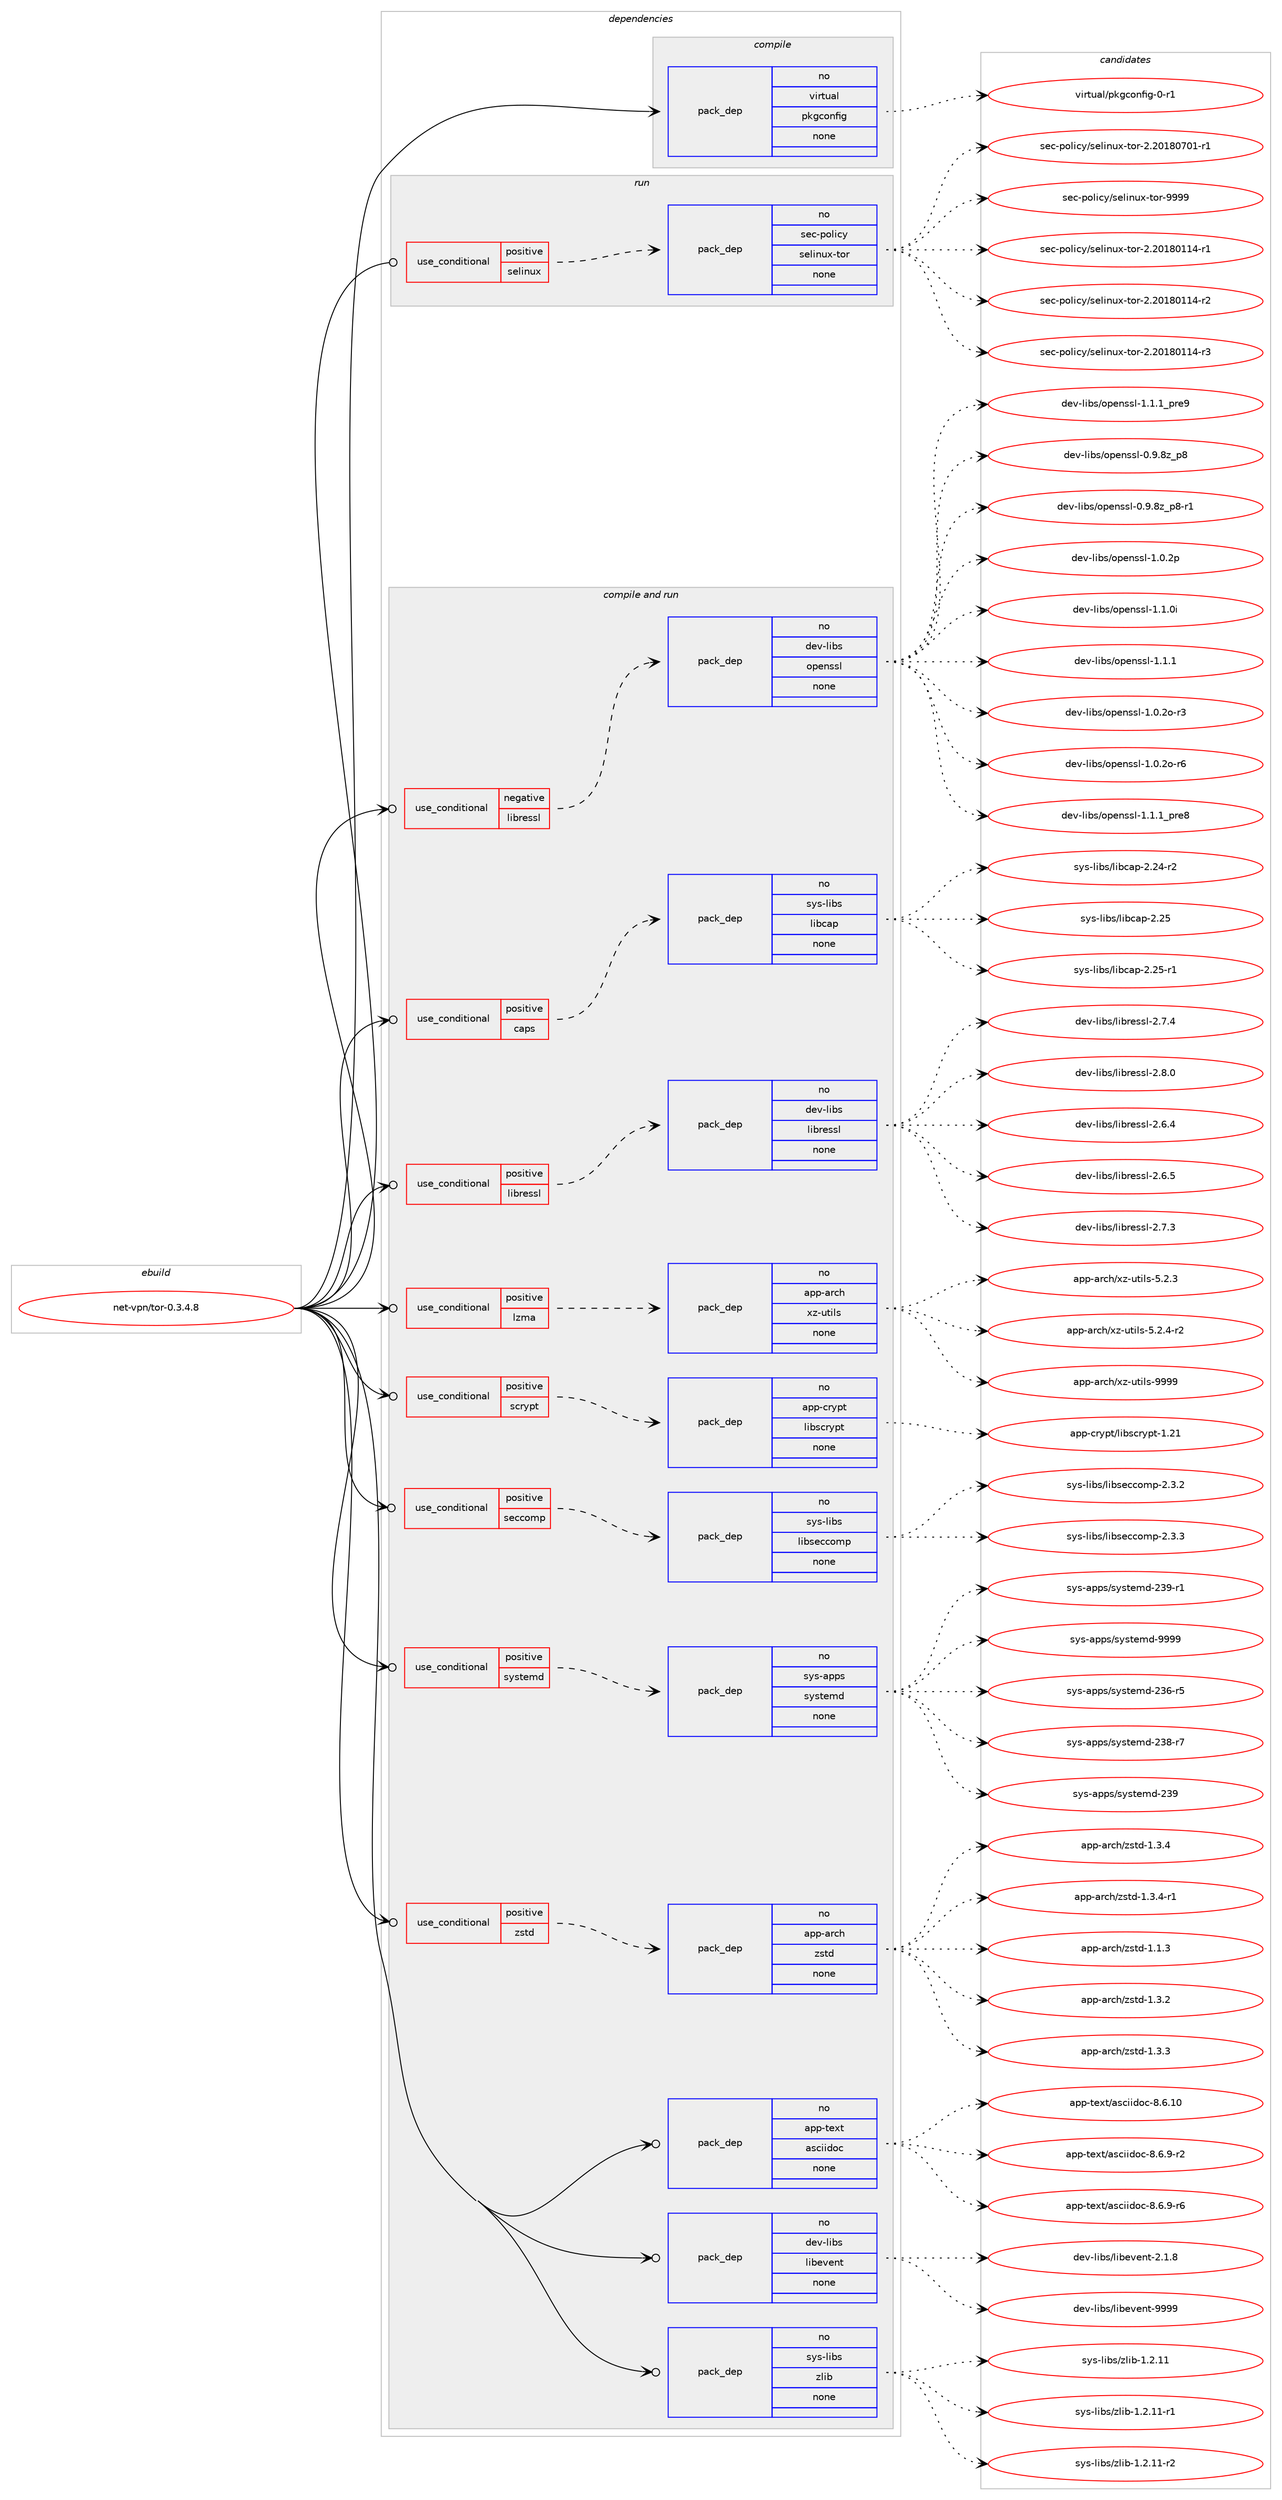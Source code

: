 digraph prolog {

# *************
# Graph options
# *************

newrank=true;
concentrate=true;
compound=true;
graph [rankdir=LR,fontname=Helvetica,fontsize=10,ranksep=1.5];#, ranksep=2.5, nodesep=0.2];
edge  [arrowhead=vee];
node  [fontname=Helvetica,fontsize=10];

# **********
# The ebuild
# **********

subgraph cluster_leftcol {
color=gray;
rank=same;
label=<<i>ebuild</i>>;
id [label="net-vpn/tor-0.3.4.8", color=red, width=4, href="../net-vpn/tor-0.3.4.8.svg"];
}

# ****************
# The dependencies
# ****************

subgraph cluster_midcol {
color=gray;
label=<<i>dependencies</i>>;
subgraph cluster_compile {
fillcolor="#eeeeee";
style=filled;
label=<<i>compile</i>>;
subgraph pack3211 {
dependency4812 [label=<<TABLE BORDER="0" CELLBORDER="1" CELLSPACING="0" CELLPADDING="4" WIDTH="220"><TR><TD ROWSPAN="6" CELLPADDING="30">pack_dep</TD></TR><TR><TD WIDTH="110">no</TD></TR><TR><TD>virtual</TD></TR><TR><TD>pkgconfig</TD></TR><TR><TD>none</TD></TR><TR><TD></TD></TR></TABLE>>, shape=none, color=blue];
}
id:e -> dependency4812:w [weight=20,style="solid",arrowhead="vee"];
}
subgraph cluster_compileandrun {
fillcolor="#eeeeee";
style=filled;
label=<<i>compile and run</i>>;
subgraph cond1539 {
dependency4813 [label=<<TABLE BORDER="0" CELLBORDER="1" CELLSPACING="0" CELLPADDING="4"><TR><TD ROWSPAN="3" CELLPADDING="10">use_conditional</TD></TR><TR><TD>negative</TD></TR><TR><TD>libressl</TD></TR></TABLE>>, shape=none, color=red];
subgraph pack3212 {
dependency4814 [label=<<TABLE BORDER="0" CELLBORDER="1" CELLSPACING="0" CELLPADDING="4" WIDTH="220"><TR><TD ROWSPAN="6" CELLPADDING="30">pack_dep</TD></TR><TR><TD WIDTH="110">no</TD></TR><TR><TD>dev-libs</TD></TR><TR><TD>openssl</TD></TR><TR><TD>none</TD></TR><TR><TD></TD></TR></TABLE>>, shape=none, color=blue];
}
dependency4813:e -> dependency4814:w [weight=20,style="dashed",arrowhead="vee"];
}
id:e -> dependency4813:w [weight=20,style="solid",arrowhead="odotvee"];
subgraph cond1540 {
dependency4815 [label=<<TABLE BORDER="0" CELLBORDER="1" CELLSPACING="0" CELLPADDING="4"><TR><TD ROWSPAN="3" CELLPADDING="10">use_conditional</TD></TR><TR><TD>positive</TD></TR><TR><TD>caps</TD></TR></TABLE>>, shape=none, color=red];
subgraph pack3213 {
dependency4816 [label=<<TABLE BORDER="0" CELLBORDER="1" CELLSPACING="0" CELLPADDING="4" WIDTH="220"><TR><TD ROWSPAN="6" CELLPADDING="30">pack_dep</TD></TR><TR><TD WIDTH="110">no</TD></TR><TR><TD>sys-libs</TD></TR><TR><TD>libcap</TD></TR><TR><TD>none</TD></TR><TR><TD></TD></TR></TABLE>>, shape=none, color=blue];
}
dependency4815:e -> dependency4816:w [weight=20,style="dashed",arrowhead="vee"];
}
id:e -> dependency4815:w [weight=20,style="solid",arrowhead="odotvee"];
subgraph cond1541 {
dependency4817 [label=<<TABLE BORDER="0" CELLBORDER="1" CELLSPACING="0" CELLPADDING="4"><TR><TD ROWSPAN="3" CELLPADDING="10">use_conditional</TD></TR><TR><TD>positive</TD></TR><TR><TD>libressl</TD></TR></TABLE>>, shape=none, color=red];
subgraph pack3214 {
dependency4818 [label=<<TABLE BORDER="0" CELLBORDER="1" CELLSPACING="0" CELLPADDING="4" WIDTH="220"><TR><TD ROWSPAN="6" CELLPADDING="30">pack_dep</TD></TR><TR><TD WIDTH="110">no</TD></TR><TR><TD>dev-libs</TD></TR><TR><TD>libressl</TD></TR><TR><TD>none</TD></TR><TR><TD></TD></TR></TABLE>>, shape=none, color=blue];
}
dependency4817:e -> dependency4818:w [weight=20,style="dashed",arrowhead="vee"];
}
id:e -> dependency4817:w [weight=20,style="solid",arrowhead="odotvee"];
subgraph cond1542 {
dependency4819 [label=<<TABLE BORDER="0" CELLBORDER="1" CELLSPACING="0" CELLPADDING="4"><TR><TD ROWSPAN="3" CELLPADDING="10">use_conditional</TD></TR><TR><TD>positive</TD></TR><TR><TD>lzma</TD></TR></TABLE>>, shape=none, color=red];
subgraph pack3215 {
dependency4820 [label=<<TABLE BORDER="0" CELLBORDER="1" CELLSPACING="0" CELLPADDING="4" WIDTH="220"><TR><TD ROWSPAN="6" CELLPADDING="30">pack_dep</TD></TR><TR><TD WIDTH="110">no</TD></TR><TR><TD>app-arch</TD></TR><TR><TD>xz-utils</TD></TR><TR><TD>none</TD></TR><TR><TD></TD></TR></TABLE>>, shape=none, color=blue];
}
dependency4819:e -> dependency4820:w [weight=20,style="dashed",arrowhead="vee"];
}
id:e -> dependency4819:w [weight=20,style="solid",arrowhead="odotvee"];
subgraph cond1543 {
dependency4821 [label=<<TABLE BORDER="0" CELLBORDER="1" CELLSPACING="0" CELLPADDING="4"><TR><TD ROWSPAN="3" CELLPADDING="10">use_conditional</TD></TR><TR><TD>positive</TD></TR><TR><TD>scrypt</TD></TR></TABLE>>, shape=none, color=red];
subgraph pack3216 {
dependency4822 [label=<<TABLE BORDER="0" CELLBORDER="1" CELLSPACING="0" CELLPADDING="4" WIDTH="220"><TR><TD ROWSPAN="6" CELLPADDING="30">pack_dep</TD></TR><TR><TD WIDTH="110">no</TD></TR><TR><TD>app-crypt</TD></TR><TR><TD>libscrypt</TD></TR><TR><TD>none</TD></TR><TR><TD></TD></TR></TABLE>>, shape=none, color=blue];
}
dependency4821:e -> dependency4822:w [weight=20,style="dashed",arrowhead="vee"];
}
id:e -> dependency4821:w [weight=20,style="solid",arrowhead="odotvee"];
subgraph cond1544 {
dependency4823 [label=<<TABLE BORDER="0" CELLBORDER="1" CELLSPACING="0" CELLPADDING="4"><TR><TD ROWSPAN="3" CELLPADDING="10">use_conditional</TD></TR><TR><TD>positive</TD></TR><TR><TD>seccomp</TD></TR></TABLE>>, shape=none, color=red];
subgraph pack3217 {
dependency4824 [label=<<TABLE BORDER="0" CELLBORDER="1" CELLSPACING="0" CELLPADDING="4" WIDTH="220"><TR><TD ROWSPAN="6" CELLPADDING="30">pack_dep</TD></TR><TR><TD WIDTH="110">no</TD></TR><TR><TD>sys-libs</TD></TR><TR><TD>libseccomp</TD></TR><TR><TD>none</TD></TR><TR><TD></TD></TR></TABLE>>, shape=none, color=blue];
}
dependency4823:e -> dependency4824:w [weight=20,style="dashed",arrowhead="vee"];
}
id:e -> dependency4823:w [weight=20,style="solid",arrowhead="odotvee"];
subgraph cond1545 {
dependency4825 [label=<<TABLE BORDER="0" CELLBORDER="1" CELLSPACING="0" CELLPADDING="4"><TR><TD ROWSPAN="3" CELLPADDING="10">use_conditional</TD></TR><TR><TD>positive</TD></TR><TR><TD>systemd</TD></TR></TABLE>>, shape=none, color=red];
subgraph pack3218 {
dependency4826 [label=<<TABLE BORDER="0" CELLBORDER="1" CELLSPACING="0" CELLPADDING="4" WIDTH="220"><TR><TD ROWSPAN="6" CELLPADDING="30">pack_dep</TD></TR><TR><TD WIDTH="110">no</TD></TR><TR><TD>sys-apps</TD></TR><TR><TD>systemd</TD></TR><TR><TD>none</TD></TR><TR><TD></TD></TR></TABLE>>, shape=none, color=blue];
}
dependency4825:e -> dependency4826:w [weight=20,style="dashed",arrowhead="vee"];
}
id:e -> dependency4825:w [weight=20,style="solid",arrowhead="odotvee"];
subgraph cond1546 {
dependency4827 [label=<<TABLE BORDER="0" CELLBORDER="1" CELLSPACING="0" CELLPADDING="4"><TR><TD ROWSPAN="3" CELLPADDING="10">use_conditional</TD></TR><TR><TD>positive</TD></TR><TR><TD>zstd</TD></TR></TABLE>>, shape=none, color=red];
subgraph pack3219 {
dependency4828 [label=<<TABLE BORDER="0" CELLBORDER="1" CELLSPACING="0" CELLPADDING="4" WIDTH="220"><TR><TD ROWSPAN="6" CELLPADDING="30">pack_dep</TD></TR><TR><TD WIDTH="110">no</TD></TR><TR><TD>app-arch</TD></TR><TR><TD>zstd</TD></TR><TR><TD>none</TD></TR><TR><TD></TD></TR></TABLE>>, shape=none, color=blue];
}
dependency4827:e -> dependency4828:w [weight=20,style="dashed",arrowhead="vee"];
}
id:e -> dependency4827:w [weight=20,style="solid",arrowhead="odotvee"];
subgraph pack3220 {
dependency4829 [label=<<TABLE BORDER="0" CELLBORDER="1" CELLSPACING="0" CELLPADDING="4" WIDTH="220"><TR><TD ROWSPAN="6" CELLPADDING="30">pack_dep</TD></TR><TR><TD WIDTH="110">no</TD></TR><TR><TD>app-text</TD></TR><TR><TD>asciidoc</TD></TR><TR><TD>none</TD></TR><TR><TD></TD></TR></TABLE>>, shape=none, color=blue];
}
id:e -> dependency4829:w [weight=20,style="solid",arrowhead="odotvee"];
subgraph pack3221 {
dependency4830 [label=<<TABLE BORDER="0" CELLBORDER="1" CELLSPACING="0" CELLPADDING="4" WIDTH="220"><TR><TD ROWSPAN="6" CELLPADDING="30">pack_dep</TD></TR><TR><TD WIDTH="110">no</TD></TR><TR><TD>dev-libs</TD></TR><TR><TD>libevent</TD></TR><TR><TD>none</TD></TR><TR><TD></TD></TR></TABLE>>, shape=none, color=blue];
}
id:e -> dependency4830:w [weight=20,style="solid",arrowhead="odotvee"];
subgraph pack3222 {
dependency4831 [label=<<TABLE BORDER="0" CELLBORDER="1" CELLSPACING="0" CELLPADDING="4" WIDTH="220"><TR><TD ROWSPAN="6" CELLPADDING="30">pack_dep</TD></TR><TR><TD WIDTH="110">no</TD></TR><TR><TD>sys-libs</TD></TR><TR><TD>zlib</TD></TR><TR><TD>none</TD></TR><TR><TD></TD></TR></TABLE>>, shape=none, color=blue];
}
id:e -> dependency4831:w [weight=20,style="solid",arrowhead="odotvee"];
}
subgraph cluster_run {
fillcolor="#eeeeee";
style=filled;
label=<<i>run</i>>;
subgraph cond1547 {
dependency4832 [label=<<TABLE BORDER="0" CELLBORDER="1" CELLSPACING="0" CELLPADDING="4"><TR><TD ROWSPAN="3" CELLPADDING="10">use_conditional</TD></TR><TR><TD>positive</TD></TR><TR><TD>selinux</TD></TR></TABLE>>, shape=none, color=red];
subgraph pack3223 {
dependency4833 [label=<<TABLE BORDER="0" CELLBORDER="1" CELLSPACING="0" CELLPADDING="4" WIDTH="220"><TR><TD ROWSPAN="6" CELLPADDING="30">pack_dep</TD></TR><TR><TD WIDTH="110">no</TD></TR><TR><TD>sec-policy</TD></TR><TR><TD>selinux-tor</TD></TR><TR><TD>none</TD></TR><TR><TD></TD></TR></TABLE>>, shape=none, color=blue];
}
dependency4832:e -> dependency4833:w [weight=20,style="dashed",arrowhead="vee"];
}
id:e -> dependency4832:w [weight=20,style="solid",arrowhead="odot"];
}
}

# **************
# The candidates
# **************

subgraph cluster_choices {
rank=same;
color=gray;
label=<<i>candidates</i>>;

subgraph choice3211 {
color=black;
nodesep=1;
choice11810511411611797108471121071039911111010210510345484511449 [label="virtual/pkgconfig-0-r1", color=red, width=4,href="../virtual/pkgconfig-0-r1.svg"];
dependency4812:e -> choice11810511411611797108471121071039911111010210510345484511449:w [style=dotted,weight="100"];
}
subgraph choice3212 {
color=black;
nodesep=1;
choice1001011184510810598115471111121011101151151084549464846501114511451 [label="dev-libs/openssl-1.0.2o-r3", color=red, width=4,href="../dev-libs/openssl-1.0.2o-r3.svg"];
choice1001011184510810598115471111121011101151151084549464846501114511454 [label="dev-libs/openssl-1.0.2o-r6", color=red, width=4,href="../dev-libs/openssl-1.0.2o-r6.svg"];
choice1001011184510810598115471111121011101151151084549464946499511211410156 [label="dev-libs/openssl-1.1.1_pre8", color=red, width=4,href="../dev-libs/openssl-1.1.1_pre8.svg"];
choice1001011184510810598115471111121011101151151084549464946499511211410157 [label="dev-libs/openssl-1.1.1_pre9", color=red, width=4,href="../dev-libs/openssl-1.1.1_pre9.svg"];
choice1001011184510810598115471111121011101151151084548465746561229511256 [label="dev-libs/openssl-0.9.8z_p8", color=red, width=4,href="../dev-libs/openssl-0.9.8z_p8.svg"];
choice10010111845108105981154711111210111011511510845484657465612295112564511449 [label="dev-libs/openssl-0.9.8z_p8-r1", color=red, width=4,href="../dev-libs/openssl-0.9.8z_p8-r1.svg"];
choice100101118451081059811547111112101110115115108454946484650112 [label="dev-libs/openssl-1.0.2p", color=red, width=4,href="../dev-libs/openssl-1.0.2p.svg"];
choice100101118451081059811547111112101110115115108454946494648105 [label="dev-libs/openssl-1.1.0i", color=red, width=4,href="../dev-libs/openssl-1.1.0i.svg"];
choice100101118451081059811547111112101110115115108454946494649 [label="dev-libs/openssl-1.1.1", color=red, width=4,href="../dev-libs/openssl-1.1.1.svg"];
dependency4814:e -> choice1001011184510810598115471111121011101151151084549464846501114511451:w [style=dotted,weight="100"];
dependency4814:e -> choice1001011184510810598115471111121011101151151084549464846501114511454:w [style=dotted,weight="100"];
dependency4814:e -> choice1001011184510810598115471111121011101151151084549464946499511211410156:w [style=dotted,weight="100"];
dependency4814:e -> choice1001011184510810598115471111121011101151151084549464946499511211410157:w [style=dotted,weight="100"];
dependency4814:e -> choice1001011184510810598115471111121011101151151084548465746561229511256:w [style=dotted,weight="100"];
dependency4814:e -> choice10010111845108105981154711111210111011511510845484657465612295112564511449:w [style=dotted,weight="100"];
dependency4814:e -> choice100101118451081059811547111112101110115115108454946484650112:w [style=dotted,weight="100"];
dependency4814:e -> choice100101118451081059811547111112101110115115108454946494648105:w [style=dotted,weight="100"];
dependency4814:e -> choice100101118451081059811547111112101110115115108454946494649:w [style=dotted,weight="100"];
}
subgraph choice3213 {
color=black;
nodesep=1;
choice11512111545108105981154710810598999711245504650524511450 [label="sys-libs/libcap-2.24-r2", color=red, width=4,href="../sys-libs/libcap-2.24-r2.svg"];
choice1151211154510810598115471081059899971124550465053 [label="sys-libs/libcap-2.25", color=red, width=4,href="../sys-libs/libcap-2.25.svg"];
choice11512111545108105981154710810598999711245504650534511449 [label="sys-libs/libcap-2.25-r1", color=red, width=4,href="../sys-libs/libcap-2.25-r1.svg"];
dependency4816:e -> choice11512111545108105981154710810598999711245504650524511450:w [style=dotted,weight="100"];
dependency4816:e -> choice1151211154510810598115471081059899971124550465053:w [style=dotted,weight="100"];
dependency4816:e -> choice11512111545108105981154710810598999711245504650534511449:w [style=dotted,weight="100"];
}
subgraph choice3214 {
color=black;
nodesep=1;
choice10010111845108105981154710810598114101115115108455046544652 [label="dev-libs/libressl-2.6.4", color=red, width=4,href="../dev-libs/libressl-2.6.4.svg"];
choice10010111845108105981154710810598114101115115108455046544653 [label="dev-libs/libressl-2.6.5", color=red, width=4,href="../dev-libs/libressl-2.6.5.svg"];
choice10010111845108105981154710810598114101115115108455046554651 [label="dev-libs/libressl-2.7.3", color=red, width=4,href="../dev-libs/libressl-2.7.3.svg"];
choice10010111845108105981154710810598114101115115108455046554652 [label="dev-libs/libressl-2.7.4", color=red, width=4,href="../dev-libs/libressl-2.7.4.svg"];
choice10010111845108105981154710810598114101115115108455046564648 [label="dev-libs/libressl-2.8.0", color=red, width=4,href="../dev-libs/libressl-2.8.0.svg"];
dependency4818:e -> choice10010111845108105981154710810598114101115115108455046544652:w [style=dotted,weight="100"];
dependency4818:e -> choice10010111845108105981154710810598114101115115108455046544653:w [style=dotted,weight="100"];
dependency4818:e -> choice10010111845108105981154710810598114101115115108455046554651:w [style=dotted,weight="100"];
dependency4818:e -> choice10010111845108105981154710810598114101115115108455046554652:w [style=dotted,weight="100"];
dependency4818:e -> choice10010111845108105981154710810598114101115115108455046564648:w [style=dotted,weight="100"];
}
subgraph choice3215 {
color=black;
nodesep=1;
choice971121124597114991044712012245117116105108115455346504651 [label="app-arch/xz-utils-5.2.3", color=red, width=4,href="../app-arch/xz-utils-5.2.3.svg"];
choice9711211245971149910447120122451171161051081154553465046524511450 [label="app-arch/xz-utils-5.2.4-r2", color=red, width=4,href="../app-arch/xz-utils-5.2.4-r2.svg"];
choice9711211245971149910447120122451171161051081154557575757 [label="app-arch/xz-utils-9999", color=red, width=4,href="../app-arch/xz-utils-9999.svg"];
dependency4820:e -> choice971121124597114991044712012245117116105108115455346504651:w [style=dotted,weight="100"];
dependency4820:e -> choice9711211245971149910447120122451171161051081154553465046524511450:w [style=dotted,weight="100"];
dependency4820:e -> choice9711211245971149910447120122451171161051081154557575757:w [style=dotted,weight="100"];
}
subgraph choice3216 {
color=black;
nodesep=1;
choice9711211245991141211121164710810598115991141211121164549465049 [label="app-crypt/libscrypt-1.21", color=red, width=4,href="../app-crypt/libscrypt-1.21.svg"];
dependency4822:e -> choice9711211245991141211121164710810598115991141211121164549465049:w [style=dotted,weight="100"];
}
subgraph choice3217 {
color=black;
nodesep=1;
choice115121115451081059811547108105981151019999111109112455046514650 [label="sys-libs/libseccomp-2.3.2", color=red, width=4,href="../sys-libs/libseccomp-2.3.2.svg"];
choice115121115451081059811547108105981151019999111109112455046514651 [label="sys-libs/libseccomp-2.3.3", color=red, width=4,href="../sys-libs/libseccomp-2.3.3.svg"];
dependency4824:e -> choice115121115451081059811547108105981151019999111109112455046514650:w [style=dotted,weight="100"];
dependency4824:e -> choice115121115451081059811547108105981151019999111109112455046514651:w [style=dotted,weight="100"];
}
subgraph choice3218 {
color=black;
nodesep=1;
choice115121115459711211211547115121115116101109100455051544511453 [label="sys-apps/systemd-236-r5", color=red, width=4,href="../sys-apps/systemd-236-r5.svg"];
choice115121115459711211211547115121115116101109100455051564511455 [label="sys-apps/systemd-238-r7", color=red, width=4,href="../sys-apps/systemd-238-r7.svg"];
choice11512111545971121121154711512111511610110910045505157 [label="sys-apps/systemd-239", color=red, width=4,href="../sys-apps/systemd-239.svg"];
choice115121115459711211211547115121115116101109100455051574511449 [label="sys-apps/systemd-239-r1", color=red, width=4,href="../sys-apps/systemd-239-r1.svg"];
choice1151211154597112112115471151211151161011091004557575757 [label="sys-apps/systemd-9999", color=red, width=4,href="../sys-apps/systemd-9999.svg"];
dependency4826:e -> choice115121115459711211211547115121115116101109100455051544511453:w [style=dotted,weight="100"];
dependency4826:e -> choice115121115459711211211547115121115116101109100455051564511455:w [style=dotted,weight="100"];
dependency4826:e -> choice11512111545971121121154711512111511610110910045505157:w [style=dotted,weight="100"];
dependency4826:e -> choice115121115459711211211547115121115116101109100455051574511449:w [style=dotted,weight="100"];
dependency4826:e -> choice1151211154597112112115471151211151161011091004557575757:w [style=dotted,weight="100"];
}
subgraph choice3219 {
color=black;
nodesep=1;
choice9711211245971149910447122115116100454946494651 [label="app-arch/zstd-1.1.3", color=red, width=4,href="../app-arch/zstd-1.1.3.svg"];
choice9711211245971149910447122115116100454946514650 [label="app-arch/zstd-1.3.2", color=red, width=4,href="../app-arch/zstd-1.3.2.svg"];
choice9711211245971149910447122115116100454946514651 [label="app-arch/zstd-1.3.3", color=red, width=4,href="../app-arch/zstd-1.3.3.svg"];
choice9711211245971149910447122115116100454946514652 [label="app-arch/zstd-1.3.4", color=red, width=4,href="../app-arch/zstd-1.3.4.svg"];
choice97112112459711499104471221151161004549465146524511449 [label="app-arch/zstd-1.3.4-r1", color=red, width=4,href="../app-arch/zstd-1.3.4-r1.svg"];
dependency4828:e -> choice9711211245971149910447122115116100454946494651:w [style=dotted,weight="100"];
dependency4828:e -> choice9711211245971149910447122115116100454946514650:w [style=dotted,weight="100"];
dependency4828:e -> choice9711211245971149910447122115116100454946514651:w [style=dotted,weight="100"];
dependency4828:e -> choice9711211245971149910447122115116100454946514652:w [style=dotted,weight="100"];
dependency4828:e -> choice97112112459711499104471221151161004549465146524511449:w [style=dotted,weight="100"];
}
subgraph choice3220 {
color=black;
nodesep=1;
choice97112112451161011201164797115991051051001119945564654464948 [label="app-text/asciidoc-8.6.10", color=red, width=4,href="../app-text/asciidoc-8.6.10.svg"];
choice9711211245116101120116479711599105105100111994556465446574511450 [label="app-text/asciidoc-8.6.9-r2", color=red, width=4,href="../app-text/asciidoc-8.6.9-r2.svg"];
choice9711211245116101120116479711599105105100111994556465446574511454 [label="app-text/asciidoc-8.6.9-r6", color=red, width=4,href="../app-text/asciidoc-8.6.9-r6.svg"];
dependency4829:e -> choice97112112451161011201164797115991051051001119945564654464948:w [style=dotted,weight="100"];
dependency4829:e -> choice9711211245116101120116479711599105105100111994556465446574511450:w [style=dotted,weight="100"];
dependency4829:e -> choice9711211245116101120116479711599105105100111994556465446574511454:w [style=dotted,weight="100"];
}
subgraph choice3221 {
color=black;
nodesep=1;
choice10010111845108105981154710810598101118101110116455046494656 [label="dev-libs/libevent-2.1.8", color=red, width=4,href="../dev-libs/libevent-2.1.8.svg"];
choice100101118451081059811547108105981011181011101164557575757 [label="dev-libs/libevent-9999", color=red, width=4,href="../dev-libs/libevent-9999.svg"];
dependency4830:e -> choice10010111845108105981154710810598101118101110116455046494656:w [style=dotted,weight="100"];
dependency4830:e -> choice100101118451081059811547108105981011181011101164557575757:w [style=dotted,weight="100"];
}
subgraph choice3222 {
color=black;
nodesep=1;
choice1151211154510810598115471221081059845494650464949 [label="sys-libs/zlib-1.2.11", color=red, width=4,href="../sys-libs/zlib-1.2.11.svg"];
choice11512111545108105981154712210810598454946504649494511449 [label="sys-libs/zlib-1.2.11-r1", color=red, width=4,href="../sys-libs/zlib-1.2.11-r1.svg"];
choice11512111545108105981154712210810598454946504649494511450 [label="sys-libs/zlib-1.2.11-r2", color=red, width=4,href="../sys-libs/zlib-1.2.11-r2.svg"];
dependency4831:e -> choice1151211154510810598115471221081059845494650464949:w [style=dotted,weight="100"];
dependency4831:e -> choice11512111545108105981154712210810598454946504649494511449:w [style=dotted,weight="100"];
dependency4831:e -> choice11512111545108105981154712210810598454946504649494511450:w [style=dotted,weight="100"];
}
subgraph choice3223 {
color=black;
nodesep=1;
choice115101994511211110810599121471151011081051101171204511611111445504650484956484949524511449 [label="sec-policy/selinux-tor-2.20180114-r1", color=red, width=4,href="../sec-policy/selinux-tor-2.20180114-r1.svg"];
choice115101994511211110810599121471151011081051101171204511611111445504650484956484949524511450 [label="sec-policy/selinux-tor-2.20180114-r2", color=red, width=4,href="../sec-policy/selinux-tor-2.20180114-r2.svg"];
choice115101994511211110810599121471151011081051101171204511611111445504650484956484949524511451 [label="sec-policy/selinux-tor-2.20180114-r3", color=red, width=4,href="../sec-policy/selinux-tor-2.20180114-r3.svg"];
choice115101994511211110810599121471151011081051101171204511611111445504650484956485548494511449 [label="sec-policy/selinux-tor-2.20180701-r1", color=red, width=4,href="../sec-policy/selinux-tor-2.20180701-r1.svg"];
choice11510199451121111081059912147115101108105110117120451161111144557575757 [label="sec-policy/selinux-tor-9999", color=red, width=4,href="../sec-policy/selinux-tor-9999.svg"];
dependency4833:e -> choice115101994511211110810599121471151011081051101171204511611111445504650484956484949524511449:w [style=dotted,weight="100"];
dependency4833:e -> choice115101994511211110810599121471151011081051101171204511611111445504650484956484949524511450:w [style=dotted,weight="100"];
dependency4833:e -> choice115101994511211110810599121471151011081051101171204511611111445504650484956484949524511451:w [style=dotted,weight="100"];
dependency4833:e -> choice115101994511211110810599121471151011081051101171204511611111445504650484956485548494511449:w [style=dotted,weight="100"];
dependency4833:e -> choice11510199451121111081059912147115101108105110117120451161111144557575757:w [style=dotted,weight="100"];
}
}

}
